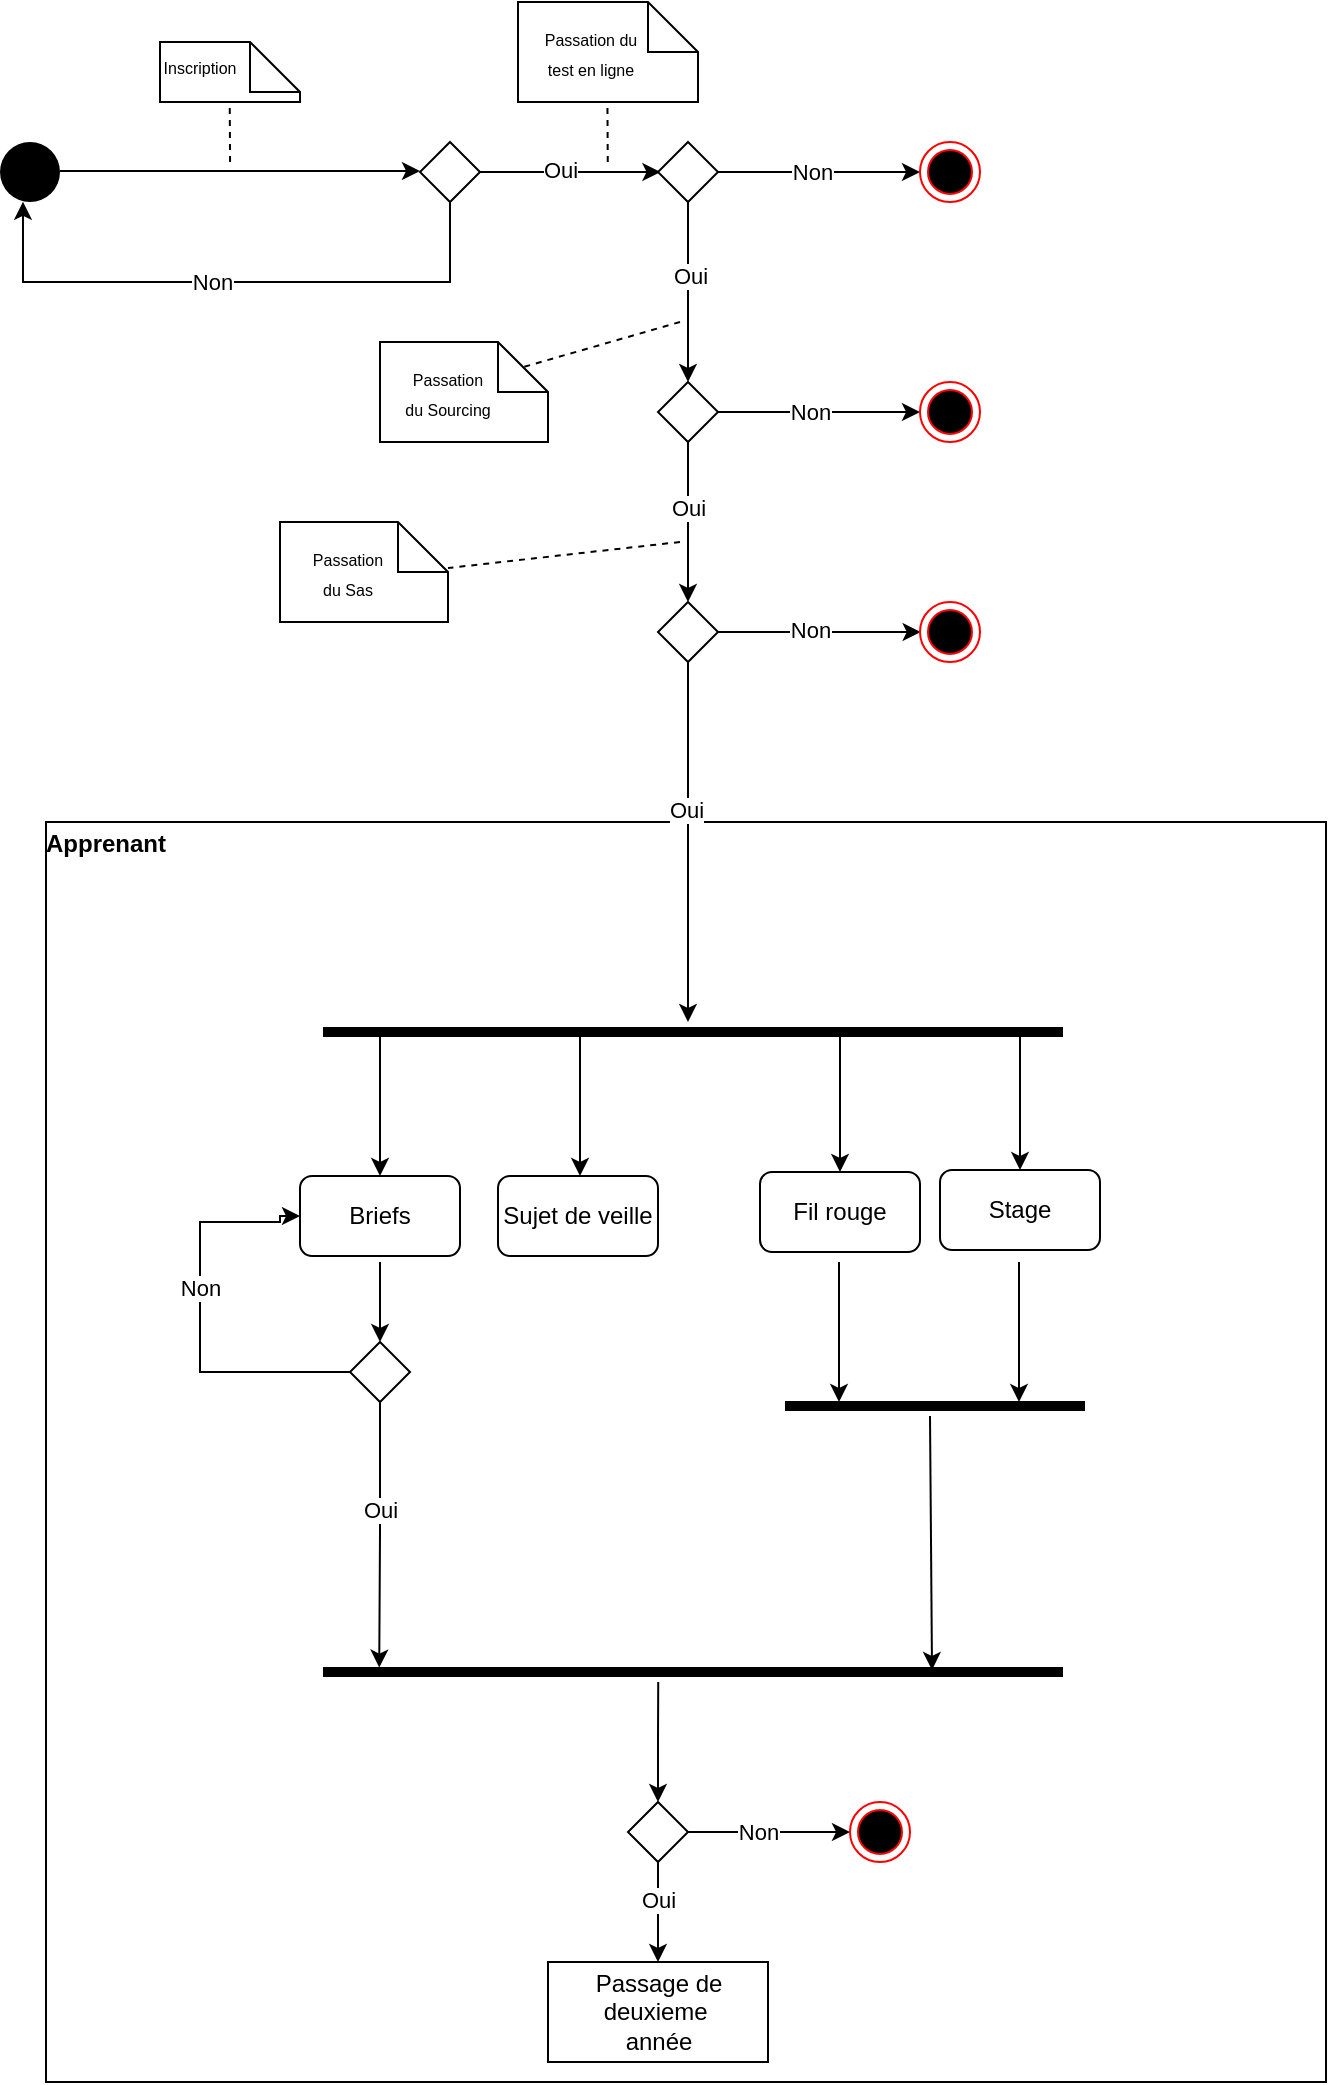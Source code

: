 <mxfile version="13.9.9" type="device"><diagram id="EcsR85kEd1z1Ior-NOZr" name="Page-1"><mxGraphModel dx="362" dy="272" grid="1" gridSize="10" guides="1" tooltips="1" connect="1" arrows="1" fold="1" page="1" pageScale="1" pageWidth="827" pageHeight="1169" math="0" shadow="0"><root><mxCell id="0"/><mxCell id="1" parent="0"/><mxCell id="bNw6nI3URKr2QTOXO_e1-29" value="&lt;p style=&quot;margin: 0px ; margin-top: 4px ; text-align: center&quot;&gt;&lt;/p&gt;&lt;div style=&quot;height: 2px&quot;&gt;&lt;b&gt;Apprenant&lt;/b&gt;&lt;/div&gt;" style="verticalAlign=top;align=left;overflow=fill;fontSize=12;fontFamily=Helvetica;html=1;movable=0;resizable=0;rotatable=0;deletable=0;editable=0;connectable=0;" parent="1" vertex="1"><mxGeometry x="93" y="470" width="640" height="630" as="geometry"/></mxCell><mxCell id="bNw6nI3URKr2QTOXO_e1-1" value="" style="ellipse;fillColor=#000000;strokeColor=none;" parent="1" vertex="1"><mxGeometry x="70" y="130" width="30" height="30" as="geometry"/></mxCell><mxCell id="bNw6nI3URKr2QTOXO_e1-6" style="edgeStyle=orthogonalEdgeStyle;rounded=0;orthogonalLoop=1;jettySize=auto;html=1;entryX=0.383;entryY=0.997;entryDx=0;entryDy=0;entryPerimeter=0;" parent="1" source="bNw6nI3URKr2QTOXO_e1-3" target="bNw6nI3URKr2QTOXO_e1-1" edge="1"><mxGeometry relative="1" as="geometry"><mxPoint x="80" y="200" as="targetPoint"/><Array as="points"><mxPoint x="295" y="200"/><mxPoint x="82" y="200"/></Array></mxGeometry></mxCell><mxCell id="bNw6nI3URKr2QTOXO_e1-8" value="Non" style="edgeLabel;html=1;align=center;verticalAlign=middle;resizable=0;points=[];" parent="bNw6nI3URKr2QTOXO_e1-6" vertex="1" connectable="0"><mxGeometry x="0.085" relative="1" as="geometry"><mxPoint as="offset"/></mxGeometry></mxCell><mxCell id="bNw6nI3URKr2QTOXO_e1-7" style="edgeStyle=orthogonalEdgeStyle;rounded=0;orthogonalLoop=1;jettySize=auto;html=1;" parent="1" source="bNw6nI3URKr2QTOXO_e1-3" edge="1"><mxGeometry relative="1" as="geometry"><mxPoint x="400.233" y="145" as="targetPoint"/></mxGeometry></mxCell><mxCell id="bNw6nI3URKr2QTOXO_e1-9" value="Oui" style="edgeLabel;html=1;align=center;verticalAlign=middle;resizable=0;points=[];" parent="bNw6nI3URKr2QTOXO_e1-7" vertex="1" connectable="0"><mxGeometry x="-0.123" y="1" relative="1" as="geometry"><mxPoint as="offset"/></mxGeometry></mxCell><mxCell id="bNw6nI3URKr2QTOXO_e1-3" value="" style="rhombus;" parent="1" vertex="1"><mxGeometry x="280" y="130" width="30" height="30" as="geometry"/></mxCell><mxCell id="bNw6nI3URKr2QTOXO_e1-4" value="" style="endArrow=classic;html=1;" parent="1" edge="1"><mxGeometry width="50" height="50" relative="1" as="geometry"><mxPoint x="100" y="144.5" as="sourcePoint"/><mxPoint x="280" y="144.5" as="targetPoint"/></mxGeometry></mxCell><mxCell id="bNw6nI3URKr2QTOXO_e1-11" style="edgeStyle=orthogonalEdgeStyle;rounded=0;orthogonalLoop=1;jettySize=auto;html=1;" parent="1" source="bNw6nI3URKr2QTOXO_e1-10" edge="1"><mxGeometry relative="1" as="geometry"><mxPoint x="530" y="145" as="targetPoint"/></mxGeometry></mxCell><mxCell id="bNw6nI3URKr2QTOXO_e1-13" value="Non" style="edgeLabel;html=1;align=center;verticalAlign=middle;resizable=0;points=[];" parent="bNw6nI3URKr2QTOXO_e1-11" vertex="1" connectable="0"><mxGeometry x="-0.083" relative="1" as="geometry"><mxPoint as="offset"/></mxGeometry></mxCell><mxCell id="bNw6nI3URKr2QTOXO_e1-14" style="edgeStyle=orthogonalEdgeStyle;rounded=0;orthogonalLoop=1;jettySize=auto;html=1;" parent="1" source="bNw6nI3URKr2QTOXO_e1-10" edge="1"><mxGeometry relative="1" as="geometry"><mxPoint x="414" y="250" as="targetPoint"/></mxGeometry></mxCell><mxCell id="bNw6nI3URKr2QTOXO_e1-15" value="Oui" style="edgeLabel;html=1;align=center;verticalAlign=middle;resizable=0;points=[];" parent="bNw6nI3URKr2QTOXO_e1-14" vertex="1" connectable="0"><mxGeometry x="-0.178" y="1" relative="1" as="geometry"><mxPoint as="offset"/></mxGeometry></mxCell><mxCell id="bNw6nI3URKr2QTOXO_e1-10" value="" style="rhombus;" parent="1" vertex="1"><mxGeometry x="399" y="130" width="30" height="30" as="geometry"/></mxCell><mxCell id="bNw6nI3URKr2QTOXO_e1-12" value="" style="ellipse;html=1;shape=endState;fillColor=#000000;strokeColor=#ff0000;" parent="1" vertex="1"><mxGeometry x="530" y="130" width="30" height="30" as="geometry"/></mxCell><mxCell id="bNw6nI3URKr2QTOXO_e1-17" style="edgeStyle=orthogonalEdgeStyle;rounded=0;orthogonalLoop=1;jettySize=auto;html=1;" parent="1" source="bNw6nI3URKr2QTOXO_e1-16" edge="1"><mxGeometry relative="1" as="geometry"><mxPoint x="529.997" y="265" as="targetPoint"/></mxGeometry></mxCell><mxCell id="bNw6nI3URKr2QTOXO_e1-20" value="Non" style="edgeLabel;html=1;align=center;verticalAlign=middle;resizable=0;points=[];" parent="bNw6nI3URKr2QTOXO_e1-17" vertex="1" connectable="0"><mxGeometry x="-0.096" relative="1" as="geometry"><mxPoint as="offset"/></mxGeometry></mxCell><mxCell id="bNw6nI3URKr2QTOXO_e1-21" style="edgeStyle=orthogonalEdgeStyle;rounded=0;orthogonalLoop=1;jettySize=auto;html=1;" parent="1" source="bNw6nI3URKr2QTOXO_e1-16" edge="1"><mxGeometry relative="1" as="geometry"><mxPoint x="414" y="360" as="targetPoint"/></mxGeometry></mxCell><mxCell id="bNw6nI3URKr2QTOXO_e1-22" value="Oui" style="edgeLabel;html=1;align=center;verticalAlign=middle;resizable=0;points=[];" parent="bNw6nI3URKr2QTOXO_e1-21" vertex="1" connectable="0"><mxGeometry x="-0.183" relative="1" as="geometry"><mxPoint as="offset"/></mxGeometry></mxCell><mxCell id="bNw6nI3URKr2QTOXO_e1-16" value="" style="rhombus;" parent="1" vertex="1"><mxGeometry x="399" y="250" width="30" height="30" as="geometry"/></mxCell><mxCell id="bNw6nI3URKr2QTOXO_e1-19" value="" style="ellipse;html=1;shape=endState;fillColor=#000000;strokeColor=#ff0000;" parent="1" vertex="1"><mxGeometry x="530" y="250" width="30" height="30" as="geometry"/></mxCell><mxCell id="bNw6nI3URKr2QTOXO_e1-24" style="edgeStyle=orthogonalEdgeStyle;rounded=0;orthogonalLoop=1;jettySize=auto;html=1;" parent="1" source="bNw6nI3URKr2QTOXO_e1-23" edge="1"><mxGeometry relative="1" as="geometry"><mxPoint x="530.333" y="375" as="targetPoint"/></mxGeometry></mxCell><mxCell id="bNw6nI3URKr2QTOXO_e1-25" value="Non" style="edgeLabel;html=1;align=center;verticalAlign=middle;resizable=0;points=[];" parent="bNw6nI3URKr2QTOXO_e1-24" vertex="1" connectable="0"><mxGeometry x="-0.099" y="1" relative="1" as="geometry"><mxPoint as="offset"/></mxGeometry></mxCell><mxCell id="bNw6nI3URKr2QTOXO_e1-27" style="edgeStyle=orthogonalEdgeStyle;rounded=0;orthogonalLoop=1;jettySize=auto;html=1;" parent="1" source="bNw6nI3URKr2QTOXO_e1-23" edge="1"><mxGeometry relative="1" as="geometry"><mxPoint x="414" y="570" as="targetPoint"/></mxGeometry></mxCell><mxCell id="bNw6nI3URKr2QTOXO_e1-28" value="Oui" style="edgeLabel;html=1;align=center;verticalAlign=middle;resizable=0;points=[];" parent="bNw6nI3URKr2QTOXO_e1-27" vertex="1" connectable="0"><mxGeometry x="-0.183" y="-1" relative="1" as="geometry"><mxPoint as="offset"/></mxGeometry></mxCell><mxCell id="bNw6nI3URKr2QTOXO_e1-23" value="" style="rhombus;" parent="1" vertex="1"><mxGeometry x="399" y="360" width="30" height="30" as="geometry"/></mxCell><mxCell id="bNw6nI3URKr2QTOXO_e1-26" value="" style="ellipse;html=1;shape=endState;fillColor=#000000;strokeColor=#ff0000;" parent="1" vertex="1"><mxGeometry x="530" y="360" width="30" height="30" as="geometry"/></mxCell><mxCell id="bNw6nI3URKr2QTOXO_e1-30" value="" style="html=1;points=[];perimeter=orthogonalPerimeter;fillColor=#000000;strokeColor=none;rotation=90;" parent="1" vertex="1"><mxGeometry x="414" y="390" width="5" height="370" as="geometry"/></mxCell><mxCell id="bNw6nI3URKr2QTOXO_e1-31" value="" style="endArrow=classic;html=1;" parent="1" edge="1"><mxGeometry width="50" height="50" relative="1" as="geometry"><mxPoint x="260" y="577" as="sourcePoint"/><mxPoint x="260" y="647" as="targetPoint"/></mxGeometry></mxCell><mxCell id="bNw6nI3URKr2QTOXO_e1-33" value="" style="endArrow=classic;html=1;" parent="1" edge="1"><mxGeometry width="50" height="50" relative="1" as="geometry"><mxPoint x="360" y="577" as="sourcePoint"/><mxPoint x="360" y="647" as="targetPoint"/></mxGeometry></mxCell><mxCell id="bNw6nI3URKr2QTOXO_e1-34" value="" style="endArrow=classic;html=1;" parent="1" edge="1"><mxGeometry width="50" height="50" relative="1" as="geometry"><mxPoint x="490" y="575" as="sourcePoint"/><mxPoint x="490" y="645" as="targetPoint"/></mxGeometry></mxCell><mxCell id="bNw6nI3URKr2QTOXO_e1-35" value="" style="endArrow=classic;html=1;" parent="1" edge="1"><mxGeometry width="50" height="50" relative="1" as="geometry"><mxPoint x="580" y="574" as="sourcePoint"/><mxPoint x="580" y="644" as="targetPoint"/></mxGeometry></mxCell><mxCell id="bNw6nI3URKr2QTOXO_e1-36" value="Briefs" style="rounded=1;whiteSpace=wrap;html=1;" parent="1" vertex="1"><mxGeometry x="220" y="647" width="80" height="40" as="geometry"/></mxCell><mxCell id="bNw6nI3URKr2QTOXO_e1-37" value="Sujet de veille" style="rounded=1;whiteSpace=wrap;html=1;" parent="1" vertex="1"><mxGeometry x="319" y="647" width="80" height="40" as="geometry"/></mxCell><mxCell id="bNw6nI3URKr2QTOXO_e1-38" value="Fil rouge" style="rounded=1;whiteSpace=wrap;html=1;" parent="1" vertex="1"><mxGeometry x="450" y="645" width="80" height="40" as="geometry"/></mxCell><mxCell id="bNw6nI3URKr2QTOXO_e1-39" value="Stage" style="rounded=1;whiteSpace=wrap;html=1;" parent="1" vertex="1"><mxGeometry x="540" y="644" width="80" height="40" as="geometry"/></mxCell><mxCell id="bNw6nI3URKr2QTOXO_e1-40" value="" style="html=1;points=[];perimeter=orthogonalPerimeter;fillColor=#000000;strokeColor=none;rotation=90;" parent="1" vertex="1"><mxGeometry x="535" y="687" width="5" height="150" as="geometry"/></mxCell><mxCell id="bNw6nI3URKr2QTOXO_e1-41" value="" style="html=1;points=[];perimeter=orthogonalPerimeter;fillColor=#000000;strokeColor=none;rotation=90;" parent="1" vertex="1"><mxGeometry x="414" y="710" width="5" height="370" as="geometry"/></mxCell><mxCell id="bNw6nI3URKr2QTOXO_e1-42" value="" style="endArrow=classic;html=1;" parent="1" edge="1"><mxGeometry width="50" height="50" relative="1" as="geometry"><mxPoint x="489.5" y="690" as="sourcePoint"/><mxPoint x="489.5" y="760" as="targetPoint"/></mxGeometry></mxCell><mxCell id="bNw6nI3URKr2QTOXO_e1-43" value="" style="endArrow=classic;html=1;" parent="1" edge="1"><mxGeometry width="50" height="50" relative="1" as="geometry"><mxPoint x="579.5" y="690" as="sourcePoint"/><mxPoint x="579.5" y="760" as="targetPoint"/></mxGeometry></mxCell><mxCell id="bNw6nI3URKr2QTOXO_e1-45" style="edgeStyle=orthogonalEdgeStyle;rounded=0;orthogonalLoop=1;jettySize=auto;html=1;" parent="1" source="bNw6nI3URKr2QTOXO_e1-44" edge="1"><mxGeometry relative="1" as="geometry"><mxPoint x="399" y="1040" as="targetPoint"/></mxGeometry></mxCell><mxCell id="bNw6nI3URKr2QTOXO_e1-50" value="Oui" style="edgeLabel;html=1;align=center;verticalAlign=middle;resizable=0;points=[];" parent="bNw6nI3URKr2QTOXO_e1-45" vertex="1" connectable="0"><mxGeometry x="-0.243" relative="1" as="geometry"><mxPoint as="offset"/></mxGeometry></mxCell><mxCell id="bNw6nI3URKr2QTOXO_e1-46" style="edgeStyle=orthogonalEdgeStyle;rounded=0;orthogonalLoop=1;jettySize=auto;html=1;" parent="1" source="bNw6nI3URKr2QTOXO_e1-44" target="bNw6nI3URKr2QTOXO_e1-47" edge="1"><mxGeometry relative="1" as="geometry"><mxPoint x="510" y="975" as="targetPoint"/></mxGeometry></mxCell><mxCell id="bNw6nI3URKr2QTOXO_e1-51" value="Non" style="edgeLabel;html=1;align=center;verticalAlign=middle;resizable=0;points=[];" parent="bNw6nI3URKr2QTOXO_e1-46" vertex="1" connectable="0"><mxGeometry x="-0.139" relative="1" as="geometry"><mxPoint as="offset"/></mxGeometry></mxCell><mxCell id="bNw6nI3URKr2QTOXO_e1-48" style="edgeStyle=orthogonalEdgeStyle;rounded=0;orthogonalLoop=1;jettySize=auto;html=1;entryX=1.5;entryY=0.547;entryDx=0;entryDy=0;entryPerimeter=0;startArrow=classic;startFill=1;endArrow=none;endFill=0;" parent="1" source="bNw6nI3URKr2QTOXO_e1-44" target="bNw6nI3URKr2QTOXO_e1-41" edge="1"><mxGeometry relative="1" as="geometry"/></mxCell><mxCell id="bNw6nI3URKr2QTOXO_e1-44" value="" style="rhombus;" parent="1" vertex="1"><mxGeometry x="384" y="960" width="30" height="30" as="geometry"/></mxCell><mxCell id="bNw6nI3URKr2QTOXO_e1-47" value="" style="ellipse;html=1;shape=endState;fillColor=#000000;strokeColor=#ff0000;" parent="1" vertex="1"><mxGeometry x="495" y="960" width="30" height="30" as="geometry"/></mxCell><mxCell id="bNw6nI3URKr2QTOXO_e1-49" value="Passage de &lt;br&gt;deuxieme&amp;nbsp;&lt;br&gt;année" style="html=1;" parent="1" vertex="1"><mxGeometry x="344" y="1040" width="110" height="50" as="geometry"/></mxCell><mxCell id="bNw6nI3URKr2QTOXO_e1-52" value="" style="endArrow=classic;html=1;entryX=0.3;entryY=0.177;entryDx=0;entryDy=0;entryPerimeter=0;" parent="1" target="bNw6nI3URKr2QTOXO_e1-41" edge="1"><mxGeometry width="50" height="50" relative="1" as="geometry"><mxPoint x="535" y="767" as="sourcePoint"/><mxPoint x="535" y="837" as="targetPoint"/></mxGeometry></mxCell><mxCell id="bNw6nI3URKr2QTOXO_e1-54" style="edgeStyle=orthogonalEdgeStyle;rounded=0;orthogonalLoop=1;jettySize=auto;html=1;startArrow=none;startFill=0;endArrow=classic;endFill=1;entryX=0.061;entryY=0.924;entryDx=0;entryDy=0;entryPerimeter=0;" parent="1" source="bNw6nI3URKr2QTOXO_e1-53" target="bNw6nI3URKr2QTOXO_e1-41" edge="1"><mxGeometry relative="1" as="geometry"><mxPoint x="265" y="890" as="targetPoint"/><Array as="points"><mxPoint x="260" y="826"/><mxPoint x="260" y="826"/></Array></mxGeometry></mxCell><mxCell id="bNw6nI3URKr2QTOXO_e1-56" value="Oui" style="edgeLabel;html=1;align=center;verticalAlign=middle;resizable=0;points=[];" parent="bNw6nI3URKr2QTOXO_e1-54" vertex="1" connectable="0"><mxGeometry x="-0.191" relative="1" as="geometry"><mxPoint as="offset"/></mxGeometry></mxCell><mxCell id="bNw6nI3URKr2QTOXO_e1-55" style="edgeStyle=orthogonalEdgeStyle;rounded=0;orthogonalLoop=1;jettySize=auto;html=1;startArrow=classic;startFill=1;endArrow=none;endFill=0;" parent="1" source="bNw6nI3URKr2QTOXO_e1-53" edge="1"><mxGeometry relative="1" as="geometry"><mxPoint x="260" y="690" as="targetPoint"/></mxGeometry></mxCell><mxCell id="bNw6nI3URKr2QTOXO_e1-57" style="edgeStyle=orthogonalEdgeStyle;rounded=0;orthogonalLoop=1;jettySize=auto;html=1;startArrow=none;startFill=0;endArrow=classic;endFill=1;entryX=0;entryY=0.5;entryDx=0;entryDy=0;" parent="1" source="bNw6nI3URKr2QTOXO_e1-53" target="bNw6nI3URKr2QTOXO_e1-36" edge="1"><mxGeometry relative="1" as="geometry"><mxPoint x="190" y="670" as="targetPoint"/><Array as="points"><mxPoint x="170" y="745"/><mxPoint x="170" y="670"/><mxPoint x="210" y="670"/><mxPoint x="210" y="667"/></Array></mxGeometry></mxCell><mxCell id="bNw6nI3URKr2QTOXO_e1-58" value="Non" style="edgeLabel;html=1;align=center;verticalAlign=middle;resizable=0;points=[];" parent="bNw6nI3URKr2QTOXO_e1-57" vertex="1" connectable="0"><mxGeometry x="0.159" relative="1" as="geometry"><mxPoint as="offset"/></mxGeometry></mxCell><mxCell id="bNw6nI3URKr2QTOXO_e1-53" value="" style="rhombus;" parent="1" vertex="1"><mxGeometry x="245" y="730" width="30" height="30" as="geometry"/></mxCell><mxCell id="pHiCL8HQ1aMQ5nfDk6k0-2" value="" style="group" parent="1" vertex="1" connectable="0"><mxGeometry x="150" y="80" width="70" height="30" as="geometry"/></mxCell><mxCell id="bNw6nI3URKr2QTOXO_e1-2" value="" style="shape=note2;boundedLbl=1;whiteSpace=wrap;html=1;size=25;verticalAlign=top;align=center;" parent="pHiCL8HQ1aMQ5nfDk6k0-2" vertex="1"><mxGeometry width="70" height="30" as="geometry"/></mxCell><mxCell id="pHiCL8HQ1aMQ5nfDk6k0-1" value="&lt;font style=&quot;font-size: 8px&quot;&gt;Inscription&lt;/font&gt;" style="text;html=1;strokeColor=none;fillColor=none;align=center;verticalAlign=middle;whiteSpace=wrap;rounded=0;" parent="pHiCL8HQ1aMQ5nfDk6k0-2" vertex="1"><mxGeometry y="4.5" width="40" height="15" as="geometry"/></mxCell><mxCell id="pHiCL8HQ1aMQ5nfDk6k0-4" value="" style="endArrow=none;dashed=1;html=1;" parent="1" edge="1"><mxGeometry width="50" height="50" relative="1" as="geometry"><mxPoint x="185.03" y="140" as="sourcePoint"/><mxPoint x="184.86" y="110" as="targetPoint"/></mxGeometry></mxCell><mxCell id="pHiCL8HQ1aMQ5nfDk6k0-5" value="" style="group" parent="1" vertex="1" connectable="0"><mxGeometry x="329" y="60" width="90" height="50" as="geometry"/></mxCell><mxCell id="pHiCL8HQ1aMQ5nfDk6k0-6" value="" style="shape=note2;boundedLbl=1;whiteSpace=wrap;html=1;size=25;verticalAlign=top;align=center;" parent="pHiCL8HQ1aMQ5nfDk6k0-5" vertex="1"><mxGeometry width="90" height="50" as="geometry"/></mxCell><mxCell id="pHiCL8HQ1aMQ5nfDk6k0-7" value="&lt;font style=&quot;font-size: 8px&quot;&gt;Passation du test en ligne&lt;/font&gt;" style="text;html=1;strokeColor=none;fillColor=none;align=center;verticalAlign=middle;whiteSpace=wrap;rounded=0;" parent="pHiCL8HQ1aMQ5nfDk6k0-5" vertex="1"><mxGeometry x="11" y="12.5" width="51.429" height="25" as="geometry"/></mxCell><mxCell id="pHiCL8HQ1aMQ5nfDk6k0-8" value="" style="endArrow=none;dashed=1;html=1;" parent="1" edge="1"><mxGeometry width="50" height="50" relative="1" as="geometry"><mxPoint x="373.88" y="140" as="sourcePoint"/><mxPoint x="373.71" y="110" as="targetPoint"/></mxGeometry></mxCell><mxCell id="pHiCL8HQ1aMQ5nfDk6k0-9" value="" style="group" parent="1" vertex="1" connectable="0"><mxGeometry x="260" y="230" width="84" height="50" as="geometry"/></mxCell><mxCell id="pHiCL8HQ1aMQ5nfDk6k0-10" value="" style="shape=note2;boundedLbl=1;whiteSpace=wrap;html=1;size=25;verticalAlign=top;align=center;" parent="pHiCL8HQ1aMQ5nfDk6k0-9" vertex="1"><mxGeometry width="84" height="50" as="geometry"/></mxCell><mxCell id="pHiCL8HQ1aMQ5nfDk6k0-11" value="&lt;font style=&quot;font-size: 8px&quot;&gt;Passation du Sourcing&lt;/font&gt;" style="text;html=1;strokeColor=none;fillColor=none;align=center;verticalAlign=middle;whiteSpace=wrap;rounded=0;" parent="pHiCL8HQ1aMQ5nfDk6k0-9" vertex="1"><mxGeometry x="10" y="12.5" width="48" height="25" as="geometry"/></mxCell><mxCell id="pHiCL8HQ1aMQ5nfDk6k0-12" value="" style="endArrow=none;dashed=1;html=1;" parent="1" edge="1"><mxGeometry width="50" height="50" relative="1" as="geometry"><mxPoint x="410" y="220" as="sourcePoint"/><mxPoint x="330" y="243" as="targetPoint"/></mxGeometry></mxCell><mxCell id="pHiCL8HQ1aMQ5nfDk6k0-14" value="" style="group" parent="1" vertex="1" connectable="0"><mxGeometry x="210" y="320" width="84" height="50" as="geometry"/></mxCell><mxCell id="pHiCL8HQ1aMQ5nfDk6k0-15" value="" style="shape=note2;boundedLbl=1;whiteSpace=wrap;html=1;size=25;verticalAlign=top;align=center;" parent="pHiCL8HQ1aMQ5nfDk6k0-14" vertex="1"><mxGeometry width="84" height="50" as="geometry"/></mxCell><mxCell id="pHiCL8HQ1aMQ5nfDk6k0-16" value="&lt;font style=&quot;font-size: 8px&quot;&gt;Passation du Sas&lt;/font&gt;" style="text;html=1;strokeColor=none;fillColor=none;align=center;verticalAlign=middle;whiteSpace=wrap;rounded=0;" parent="pHiCL8HQ1aMQ5nfDk6k0-14" vertex="1"><mxGeometry x="10" y="12.5" width="48" height="25" as="geometry"/></mxCell><mxCell id="pHiCL8HQ1aMQ5nfDk6k0-17" value="" style="endArrow=none;dashed=1;html=1;" parent="1" edge="1"><mxGeometry width="50" height="50" relative="1" as="geometry"><mxPoint x="410" y="330" as="sourcePoint"/><mxPoint x="294" y="343" as="targetPoint"/></mxGeometry></mxCell></root></mxGraphModel></diagram></mxfile>